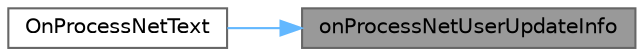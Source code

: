 digraph "onProcessNetUserUpdateInfo"
{
 // LATEX_PDF_SIZE
  bgcolor="transparent";
  edge [fontname=Helvetica,fontsize=10,labelfontname=Helvetica,labelfontsize=10];
  node [fontname=Helvetica,fontsize=10,shape=box,height=0.2,width=0.4];
  rankdir="RL";
  Node1 [id="Node000001",label="onProcessNetUserUpdateInfo",height=0.2,width=0.4,color="gray40", fillcolor="grey60", style="filled", fontcolor="black",tooltip="处理用户修改信息消息"];
  Node1 -> Node2 [id="edge1_Node000001_Node000002",dir="back",color="steelblue1",style="solid",tooltip=" "];
  Node2 [id="Node000002",label="OnProcessNetText",height=0.2,width=0.4,color="grey40", fillcolor="white", style="filled",URL="$classcchatserver.html#a2122f43bc76cad23f89fc7d696f6c2e2",tooltip="处理网络字符串消息"];
}
